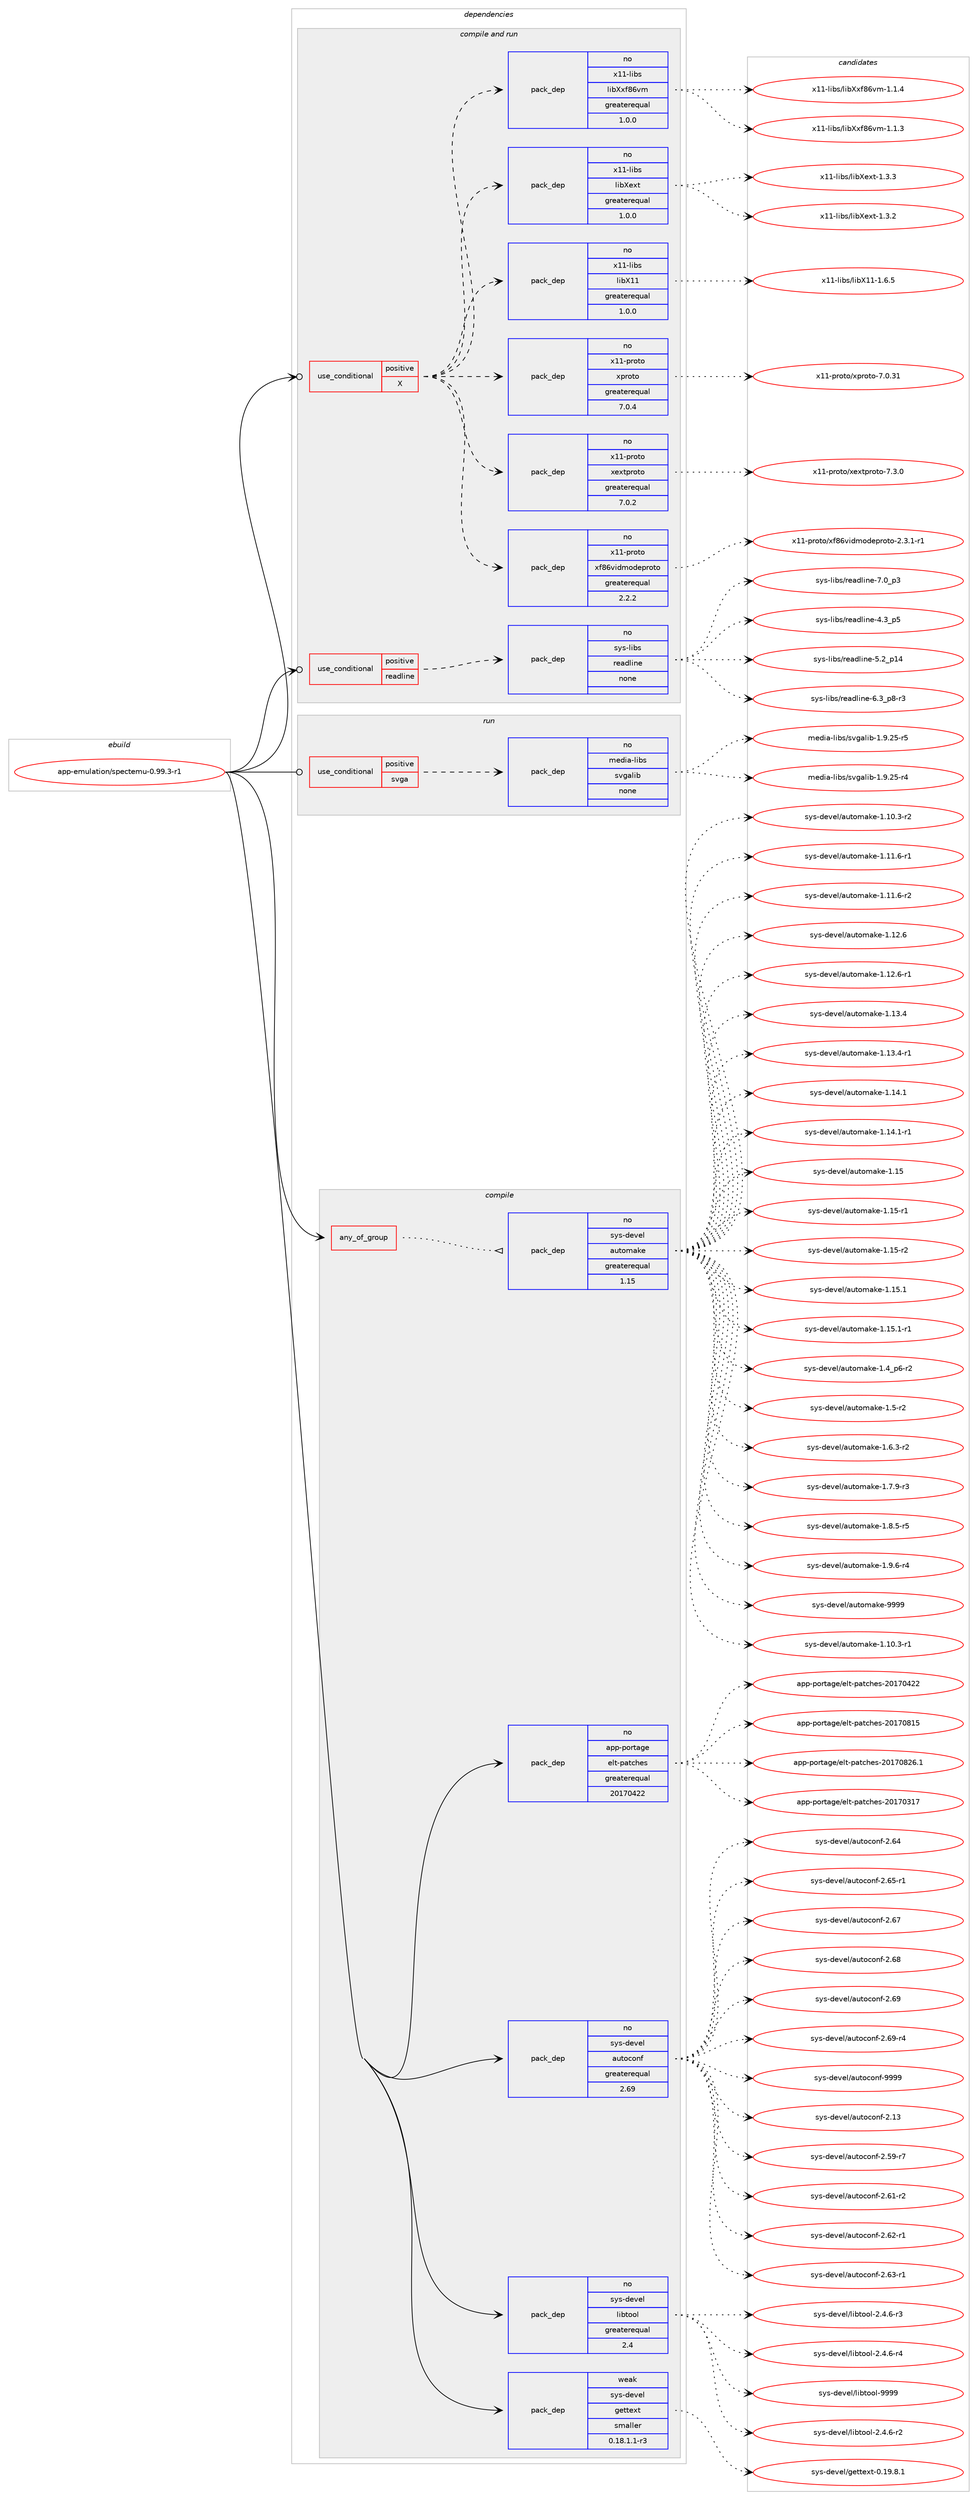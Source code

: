 digraph prolog {

# *************
# Graph options
# *************

newrank=true;
concentrate=true;
compound=true;
graph [rankdir=LR,fontname=Helvetica,fontsize=10,ranksep=1.5];#, ranksep=2.5, nodesep=0.2];
edge  [arrowhead=vee];
node  [fontname=Helvetica,fontsize=10];

# **********
# The ebuild
# **********

subgraph cluster_leftcol {
color=gray;
rank=same;
label=<<i>ebuild</i>>;
id [label="app-emulation/spectemu-0.99.3-r1", color=red, width=4, href="../app-emulation/spectemu-0.99.3-r1.svg"];
}

# ****************
# The dependencies
# ****************

subgraph cluster_midcol {
color=gray;
label=<<i>dependencies</i>>;
subgraph cluster_compile {
fillcolor="#eeeeee";
style=filled;
label=<<i>compile</i>>;
subgraph any461 {
dependency24879 [label=<<TABLE BORDER="0" CELLBORDER="1" CELLSPACING="0" CELLPADDING="4"><TR><TD CELLPADDING="10">any_of_group</TD></TR></TABLE>>, shape=none, color=red];subgraph pack18244 {
dependency24880 [label=<<TABLE BORDER="0" CELLBORDER="1" CELLSPACING="0" CELLPADDING="4" WIDTH="220"><TR><TD ROWSPAN="6" CELLPADDING="30">pack_dep</TD></TR><TR><TD WIDTH="110">no</TD></TR><TR><TD>sys-devel</TD></TR><TR><TD>automake</TD></TR><TR><TD>greaterequal</TD></TR><TR><TD>1.15</TD></TR></TABLE>>, shape=none, color=blue];
}
dependency24879:e -> dependency24880:w [weight=20,style="dotted",arrowhead="oinv"];
}
id:e -> dependency24879:w [weight=20,style="solid",arrowhead="vee"];
subgraph pack18245 {
dependency24881 [label=<<TABLE BORDER="0" CELLBORDER="1" CELLSPACING="0" CELLPADDING="4" WIDTH="220"><TR><TD ROWSPAN="6" CELLPADDING="30">pack_dep</TD></TR><TR><TD WIDTH="110">no</TD></TR><TR><TD>app-portage</TD></TR><TR><TD>elt-patches</TD></TR><TR><TD>greaterequal</TD></TR><TR><TD>20170422</TD></TR></TABLE>>, shape=none, color=blue];
}
id:e -> dependency24881:w [weight=20,style="solid",arrowhead="vee"];
subgraph pack18246 {
dependency24882 [label=<<TABLE BORDER="0" CELLBORDER="1" CELLSPACING="0" CELLPADDING="4" WIDTH="220"><TR><TD ROWSPAN="6" CELLPADDING="30">pack_dep</TD></TR><TR><TD WIDTH="110">no</TD></TR><TR><TD>sys-devel</TD></TR><TR><TD>autoconf</TD></TR><TR><TD>greaterequal</TD></TR><TR><TD>2.69</TD></TR></TABLE>>, shape=none, color=blue];
}
id:e -> dependency24882:w [weight=20,style="solid",arrowhead="vee"];
subgraph pack18247 {
dependency24883 [label=<<TABLE BORDER="0" CELLBORDER="1" CELLSPACING="0" CELLPADDING="4" WIDTH="220"><TR><TD ROWSPAN="6" CELLPADDING="30">pack_dep</TD></TR><TR><TD WIDTH="110">no</TD></TR><TR><TD>sys-devel</TD></TR><TR><TD>libtool</TD></TR><TR><TD>greaterequal</TD></TR><TR><TD>2.4</TD></TR></TABLE>>, shape=none, color=blue];
}
id:e -> dependency24883:w [weight=20,style="solid",arrowhead="vee"];
subgraph pack18248 {
dependency24884 [label=<<TABLE BORDER="0" CELLBORDER="1" CELLSPACING="0" CELLPADDING="4" WIDTH="220"><TR><TD ROWSPAN="6" CELLPADDING="30">pack_dep</TD></TR><TR><TD WIDTH="110">weak</TD></TR><TR><TD>sys-devel</TD></TR><TR><TD>gettext</TD></TR><TR><TD>smaller</TD></TR><TR><TD>0.18.1.1-r3</TD></TR></TABLE>>, shape=none, color=blue];
}
id:e -> dependency24884:w [weight=20,style="solid",arrowhead="vee"];
}
subgraph cluster_compileandrun {
fillcolor="#eeeeee";
style=filled;
label=<<i>compile and run</i>>;
subgraph cond6170 {
dependency24885 [label=<<TABLE BORDER="0" CELLBORDER="1" CELLSPACING="0" CELLPADDING="4"><TR><TD ROWSPAN="3" CELLPADDING="10">use_conditional</TD></TR><TR><TD>positive</TD></TR><TR><TD>X</TD></TR></TABLE>>, shape=none, color=red];
subgraph pack18249 {
dependency24886 [label=<<TABLE BORDER="0" CELLBORDER="1" CELLSPACING="0" CELLPADDING="4" WIDTH="220"><TR><TD ROWSPAN="6" CELLPADDING="30">pack_dep</TD></TR><TR><TD WIDTH="110">no</TD></TR><TR><TD>x11-proto</TD></TR><TR><TD>xf86vidmodeproto</TD></TR><TR><TD>greaterequal</TD></TR><TR><TD>2.2.2</TD></TR></TABLE>>, shape=none, color=blue];
}
dependency24885:e -> dependency24886:w [weight=20,style="dashed",arrowhead="vee"];
subgraph pack18250 {
dependency24887 [label=<<TABLE BORDER="0" CELLBORDER="1" CELLSPACING="0" CELLPADDING="4" WIDTH="220"><TR><TD ROWSPAN="6" CELLPADDING="30">pack_dep</TD></TR><TR><TD WIDTH="110">no</TD></TR><TR><TD>x11-proto</TD></TR><TR><TD>xextproto</TD></TR><TR><TD>greaterequal</TD></TR><TR><TD>7.0.2</TD></TR></TABLE>>, shape=none, color=blue];
}
dependency24885:e -> dependency24887:w [weight=20,style="dashed",arrowhead="vee"];
subgraph pack18251 {
dependency24888 [label=<<TABLE BORDER="0" CELLBORDER="1" CELLSPACING="0" CELLPADDING="4" WIDTH="220"><TR><TD ROWSPAN="6" CELLPADDING="30">pack_dep</TD></TR><TR><TD WIDTH="110">no</TD></TR><TR><TD>x11-proto</TD></TR><TR><TD>xproto</TD></TR><TR><TD>greaterequal</TD></TR><TR><TD>7.0.4</TD></TR></TABLE>>, shape=none, color=blue];
}
dependency24885:e -> dependency24888:w [weight=20,style="dashed",arrowhead="vee"];
subgraph pack18252 {
dependency24889 [label=<<TABLE BORDER="0" CELLBORDER="1" CELLSPACING="0" CELLPADDING="4" WIDTH="220"><TR><TD ROWSPAN="6" CELLPADDING="30">pack_dep</TD></TR><TR><TD WIDTH="110">no</TD></TR><TR><TD>x11-libs</TD></TR><TR><TD>libX11</TD></TR><TR><TD>greaterequal</TD></TR><TR><TD>1.0.0</TD></TR></TABLE>>, shape=none, color=blue];
}
dependency24885:e -> dependency24889:w [weight=20,style="dashed",arrowhead="vee"];
subgraph pack18253 {
dependency24890 [label=<<TABLE BORDER="0" CELLBORDER="1" CELLSPACING="0" CELLPADDING="4" WIDTH="220"><TR><TD ROWSPAN="6" CELLPADDING="30">pack_dep</TD></TR><TR><TD WIDTH="110">no</TD></TR><TR><TD>x11-libs</TD></TR><TR><TD>libXext</TD></TR><TR><TD>greaterequal</TD></TR><TR><TD>1.0.0</TD></TR></TABLE>>, shape=none, color=blue];
}
dependency24885:e -> dependency24890:w [weight=20,style="dashed",arrowhead="vee"];
subgraph pack18254 {
dependency24891 [label=<<TABLE BORDER="0" CELLBORDER="1" CELLSPACING="0" CELLPADDING="4" WIDTH="220"><TR><TD ROWSPAN="6" CELLPADDING="30">pack_dep</TD></TR><TR><TD WIDTH="110">no</TD></TR><TR><TD>x11-libs</TD></TR><TR><TD>libXxf86vm</TD></TR><TR><TD>greaterequal</TD></TR><TR><TD>1.0.0</TD></TR></TABLE>>, shape=none, color=blue];
}
dependency24885:e -> dependency24891:w [weight=20,style="dashed",arrowhead="vee"];
}
id:e -> dependency24885:w [weight=20,style="solid",arrowhead="odotvee"];
subgraph cond6171 {
dependency24892 [label=<<TABLE BORDER="0" CELLBORDER="1" CELLSPACING="0" CELLPADDING="4"><TR><TD ROWSPAN="3" CELLPADDING="10">use_conditional</TD></TR><TR><TD>positive</TD></TR><TR><TD>readline</TD></TR></TABLE>>, shape=none, color=red];
subgraph pack18255 {
dependency24893 [label=<<TABLE BORDER="0" CELLBORDER="1" CELLSPACING="0" CELLPADDING="4" WIDTH="220"><TR><TD ROWSPAN="6" CELLPADDING="30">pack_dep</TD></TR><TR><TD WIDTH="110">no</TD></TR><TR><TD>sys-libs</TD></TR><TR><TD>readline</TD></TR><TR><TD>none</TD></TR><TR><TD></TD></TR></TABLE>>, shape=none, color=blue];
}
dependency24892:e -> dependency24893:w [weight=20,style="dashed",arrowhead="vee"];
}
id:e -> dependency24892:w [weight=20,style="solid",arrowhead="odotvee"];
}
subgraph cluster_run {
fillcolor="#eeeeee";
style=filled;
label=<<i>run</i>>;
subgraph cond6172 {
dependency24894 [label=<<TABLE BORDER="0" CELLBORDER="1" CELLSPACING="0" CELLPADDING="4"><TR><TD ROWSPAN="3" CELLPADDING="10">use_conditional</TD></TR><TR><TD>positive</TD></TR><TR><TD>svga</TD></TR></TABLE>>, shape=none, color=red];
subgraph pack18256 {
dependency24895 [label=<<TABLE BORDER="0" CELLBORDER="1" CELLSPACING="0" CELLPADDING="4" WIDTH="220"><TR><TD ROWSPAN="6" CELLPADDING="30">pack_dep</TD></TR><TR><TD WIDTH="110">no</TD></TR><TR><TD>media-libs</TD></TR><TR><TD>svgalib</TD></TR><TR><TD>none</TD></TR><TR><TD></TD></TR></TABLE>>, shape=none, color=blue];
}
dependency24894:e -> dependency24895:w [weight=20,style="dashed",arrowhead="vee"];
}
id:e -> dependency24894:w [weight=20,style="solid",arrowhead="odot"];
}
}

# **************
# The candidates
# **************

subgraph cluster_choices {
rank=same;
color=gray;
label=<<i>candidates</i>>;

subgraph choice18244 {
color=black;
nodesep=1;
choice11512111545100101118101108479711711611110997107101454946494846514511449 [label="sys-devel/automake-1.10.3-r1", color=red, width=4,href="../sys-devel/automake-1.10.3-r1.svg"];
choice11512111545100101118101108479711711611110997107101454946494846514511450 [label="sys-devel/automake-1.10.3-r2", color=red, width=4,href="../sys-devel/automake-1.10.3-r2.svg"];
choice11512111545100101118101108479711711611110997107101454946494946544511449 [label="sys-devel/automake-1.11.6-r1", color=red, width=4,href="../sys-devel/automake-1.11.6-r1.svg"];
choice11512111545100101118101108479711711611110997107101454946494946544511450 [label="sys-devel/automake-1.11.6-r2", color=red, width=4,href="../sys-devel/automake-1.11.6-r2.svg"];
choice1151211154510010111810110847971171161111099710710145494649504654 [label="sys-devel/automake-1.12.6", color=red, width=4,href="../sys-devel/automake-1.12.6.svg"];
choice11512111545100101118101108479711711611110997107101454946495046544511449 [label="sys-devel/automake-1.12.6-r1", color=red, width=4,href="../sys-devel/automake-1.12.6-r1.svg"];
choice1151211154510010111810110847971171161111099710710145494649514652 [label="sys-devel/automake-1.13.4", color=red, width=4,href="../sys-devel/automake-1.13.4.svg"];
choice11512111545100101118101108479711711611110997107101454946495146524511449 [label="sys-devel/automake-1.13.4-r1", color=red, width=4,href="../sys-devel/automake-1.13.4-r1.svg"];
choice1151211154510010111810110847971171161111099710710145494649524649 [label="sys-devel/automake-1.14.1", color=red, width=4,href="../sys-devel/automake-1.14.1.svg"];
choice11512111545100101118101108479711711611110997107101454946495246494511449 [label="sys-devel/automake-1.14.1-r1", color=red, width=4,href="../sys-devel/automake-1.14.1-r1.svg"];
choice115121115451001011181011084797117116111109971071014549464953 [label="sys-devel/automake-1.15", color=red, width=4,href="../sys-devel/automake-1.15.svg"];
choice1151211154510010111810110847971171161111099710710145494649534511449 [label="sys-devel/automake-1.15-r1", color=red, width=4,href="../sys-devel/automake-1.15-r1.svg"];
choice1151211154510010111810110847971171161111099710710145494649534511450 [label="sys-devel/automake-1.15-r2", color=red, width=4,href="../sys-devel/automake-1.15-r2.svg"];
choice1151211154510010111810110847971171161111099710710145494649534649 [label="sys-devel/automake-1.15.1", color=red, width=4,href="../sys-devel/automake-1.15.1.svg"];
choice11512111545100101118101108479711711611110997107101454946495346494511449 [label="sys-devel/automake-1.15.1-r1", color=red, width=4,href="../sys-devel/automake-1.15.1-r1.svg"];
choice115121115451001011181011084797117116111109971071014549465295112544511450 [label="sys-devel/automake-1.4_p6-r2", color=red, width=4,href="../sys-devel/automake-1.4_p6-r2.svg"];
choice11512111545100101118101108479711711611110997107101454946534511450 [label="sys-devel/automake-1.5-r2", color=red, width=4,href="../sys-devel/automake-1.5-r2.svg"];
choice115121115451001011181011084797117116111109971071014549465446514511450 [label="sys-devel/automake-1.6.3-r2", color=red, width=4,href="../sys-devel/automake-1.6.3-r2.svg"];
choice115121115451001011181011084797117116111109971071014549465546574511451 [label="sys-devel/automake-1.7.9-r3", color=red, width=4,href="../sys-devel/automake-1.7.9-r3.svg"];
choice115121115451001011181011084797117116111109971071014549465646534511453 [label="sys-devel/automake-1.8.5-r5", color=red, width=4,href="../sys-devel/automake-1.8.5-r5.svg"];
choice115121115451001011181011084797117116111109971071014549465746544511452 [label="sys-devel/automake-1.9.6-r4", color=red, width=4,href="../sys-devel/automake-1.9.6-r4.svg"];
choice115121115451001011181011084797117116111109971071014557575757 [label="sys-devel/automake-9999", color=red, width=4,href="../sys-devel/automake-9999.svg"];
dependency24880:e -> choice11512111545100101118101108479711711611110997107101454946494846514511449:w [style=dotted,weight="100"];
dependency24880:e -> choice11512111545100101118101108479711711611110997107101454946494846514511450:w [style=dotted,weight="100"];
dependency24880:e -> choice11512111545100101118101108479711711611110997107101454946494946544511449:w [style=dotted,weight="100"];
dependency24880:e -> choice11512111545100101118101108479711711611110997107101454946494946544511450:w [style=dotted,weight="100"];
dependency24880:e -> choice1151211154510010111810110847971171161111099710710145494649504654:w [style=dotted,weight="100"];
dependency24880:e -> choice11512111545100101118101108479711711611110997107101454946495046544511449:w [style=dotted,weight="100"];
dependency24880:e -> choice1151211154510010111810110847971171161111099710710145494649514652:w [style=dotted,weight="100"];
dependency24880:e -> choice11512111545100101118101108479711711611110997107101454946495146524511449:w [style=dotted,weight="100"];
dependency24880:e -> choice1151211154510010111810110847971171161111099710710145494649524649:w [style=dotted,weight="100"];
dependency24880:e -> choice11512111545100101118101108479711711611110997107101454946495246494511449:w [style=dotted,weight="100"];
dependency24880:e -> choice115121115451001011181011084797117116111109971071014549464953:w [style=dotted,weight="100"];
dependency24880:e -> choice1151211154510010111810110847971171161111099710710145494649534511449:w [style=dotted,weight="100"];
dependency24880:e -> choice1151211154510010111810110847971171161111099710710145494649534511450:w [style=dotted,weight="100"];
dependency24880:e -> choice1151211154510010111810110847971171161111099710710145494649534649:w [style=dotted,weight="100"];
dependency24880:e -> choice11512111545100101118101108479711711611110997107101454946495346494511449:w [style=dotted,weight="100"];
dependency24880:e -> choice115121115451001011181011084797117116111109971071014549465295112544511450:w [style=dotted,weight="100"];
dependency24880:e -> choice11512111545100101118101108479711711611110997107101454946534511450:w [style=dotted,weight="100"];
dependency24880:e -> choice115121115451001011181011084797117116111109971071014549465446514511450:w [style=dotted,weight="100"];
dependency24880:e -> choice115121115451001011181011084797117116111109971071014549465546574511451:w [style=dotted,weight="100"];
dependency24880:e -> choice115121115451001011181011084797117116111109971071014549465646534511453:w [style=dotted,weight="100"];
dependency24880:e -> choice115121115451001011181011084797117116111109971071014549465746544511452:w [style=dotted,weight="100"];
dependency24880:e -> choice115121115451001011181011084797117116111109971071014557575757:w [style=dotted,weight="100"];
}
subgraph choice18245 {
color=black;
nodesep=1;
choice97112112451121111141169710310147101108116451129711699104101115455048495548514955 [label="app-portage/elt-patches-20170317", color=red, width=4,href="../app-portage/elt-patches-20170317.svg"];
choice97112112451121111141169710310147101108116451129711699104101115455048495548525050 [label="app-portage/elt-patches-20170422", color=red, width=4,href="../app-portage/elt-patches-20170422.svg"];
choice97112112451121111141169710310147101108116451129711699104101115455048495548564953 [label="app-portage/elt-patches-20170815", color=red, width=4,href="../app-portage/elt-patches-20170815.svg"];
choice971121124511211111411697103101471011081164511297116991041011154550484955485650544649 [label="app-portage/elt-patches-20170826.1", color=red, width=4,href="../app-portage/elt-patches-20170826.1.svg"];
dependency24881:e -> choice97112112451121111141169710310147101108116451129711699104101115455048495548514955:w [style=dotted,weight="100"];
dependency24881:e -> choice97112112451121111141169710310147101108116451129711699104101115455048495548525050:w [style=dotted,weight="100"];
dependency24881:e -> choice97112112451121111141169710310147101108116451129711699104101115455048495548564953:w [style=dotted,weight="100"];
dependency24881:e -> choice971121124511211111411697103101471011081164511297116991041011154550484955485650544649:w [style=dotted,weight="100"];
}
subgraph choice18246 {
color=black;
nodesep=1;
choice115121115451001011181011084797117116111991111101024550464951 [label="sys-devel/autoconf-2.13", color=red, width=4,href="../sys-devel/autoconf-2.13.svg"];
choice1151211154510010111810110847971171161119911111010245504653574511455 [label="sys-devel/autoconf-2.59-r7", color=red, width=4,href="../sys-devel/autoconf-2.59-r7.svg"];
choice1151211154510010111810110847971171161119911111010245504654494511450 [label="sys-devel/autoconf-2.61-r2", color=red, width=4,href="../sys-devel/autoconf-2.61-r2.svg"];
choice1151211154510010111810110847971171161119911111010245504654504511449 [label="sys-devel/autoconf-2.62-r1", color=red, width=4,href="../sys-devel/autoconf-2.62-r1.svg"];
choice1151211154510010111810110847971171161119911111010245504654514511449 [label="sys-devel/autoconf-2.63-r1", color=red, width=4,href="../sys-devel/autoconf-2.63-r1.svg"];
choice115121115451001011181011084797117116111991111101024550465452 [label="sys-devel/autoconf-2.64", color=red, width=4,href="../sys-devel/autoconf-2.64.svg"];
choice1151211154510010111810110847971171161119911111010245504654534511449 [label="sys-devel/autoconf-2.65-r1", color=red, width=4,href="../sys-devel/autoconf-2.65-r1.svg"];
choice115121115451001011181011084797117116111991111101024550465455 [label="sys-devel/autoconf-2.67", color=red, width=4,href="../sys-devel/autoconf-2.67.svg"];
choice115121115451001011181011084797117116111991111101024550465456 [label="sys-devel/autoconf-2.68", color=red, width=4,href="../sys-devel/autoconf-2.68.svg"];
choice115121115451001011181011084797117116111991111101024550465457 [label="sys-devel/autoconf-2.69", color=red, width=4,href="../sys-devel/autoconf-2.69.svg"];
choice1151211154510010111810110847971171161119911111010245504654574511452 [label="sys-devel/autoconf-2.69-r4", color=red, width=4,href="../sys-devel/autoconf-2.69-r4.svg"];
choice115121115451001011181011084797117116111991111101024557575757 [label="sys-devel/autoconf-9999", color=red, width=4,href="../sys-devel/autoconf-9999.svg"];
dependency24882:e -> choice115121115451001011181011084797117116111991111101024550464951:w [style=dotted,weight="100"];
dependency24882:e -> choice1151211154510010111810110847971171161119911111010245504653574511455:w [style=dotted,weight="100"];
dependency24882:e -> choice1151211154510010111810110847971171161119911111010245504654494511450:w [style=dotted,weight="100"];
dependency24882:e -> choice1151211154510010111810110847971171161119911111010245504654504511449:w [style=dotted,weight="100"];
dependency24882:e -> choice1151211154510010111810110847971171161119911111010245504654514511449:w [style=dotted,weight="100"];
dependency24882:e -> choice115121115451001011181011084797117116111991111101024550465452:w [style=dotted,weight="100"];
dependency24882:e -> choice1151211154510010111810110847971171161119911111010245504654534511449:w [style=dotted,weight="100"];
dependency24882:e -> choice115121115451001011181011084797117116111991111101024550465455:w [style=dotted,weight="100"];
dependency24882:e -> choice115121115451001011181011084797117116111991111101024550465456:w [style=dotted,weight="100"];
dependency24882:e -> choice115121115451001011181011084797117116111991111101024550465457:w [style=dotted,weight="100"];
dependency24882:e -> choice1151211154510010111810110847971171161119911111010245504654574511452:w [style=dotted,weight="100"];
dependency24882:e -> choice115121115451001011181011084797117116111991111101024557575757:w [style=dotted,weight="100"];
}
subgraph choice18247 {
color=black;
nodesep=1;
choice1151211154510010111810110847108105981161111111084550465246544511450 [label="sys-devel/libtool-2.4.6-r2", color=red, width=4,href="../sys-devel/libtool-2.4.6-r2.svg"];
choice1151211154510010111810110847108105981161111111084550465246544511451 [label="sys-devel/libtool-2.4.6-r3", color=red, width=4,href="../sys-devel/libtool-2.4.6-r3.svg"];
choice1151211154510010111810110847108105981161111111084550465246544511452 [label="sys-devel/libtool-2.4.6-r4", color=red, width=4,href="../sys-devel/libtool-2.4.6-r4.svg"];
choice1151211154510010111810110847108105981161111111084557575757 [label="sys-devel/libtool-9999", color=red, width=4,href="../sys-devel/libtool-9999.svg"];
dependency24883:e -> choice1151211154510010111810110847108105981161111111084550465246544511450:w [style=dotted,weight="100"];
dependency24883:e -> choice1151211154510010111810110847108105981161111111084550465246544511451:w [style=dotted,weight="100"];
dependency24883:e -> choice1151211154510010111810110847108105981161111111084550465246544511452:w [style=dotted,weight="100"];
dependency24883:e -> choice1151211154510010111810110847108105981161111111084557575757:w [style=dotted,weight="100"];
}
subgraph choice18248 {
color=black;
nodesep=1;
choice1151211154510010111810110847103101116116101120116454846495746564649 [label="sys-devel/gettext-0.19.8.1", color=red, width=4,href="../sys-devel/gettext-0.19.8.1.svg"];
dependency24884:e -> choice1151211154510010111810110847103101116116101120116454846495746564649:w [style=dotted,weight="100"];
}
subgraph choice18249 {
color=black;
nodesep=1;
choice1204949451121141111161114712010256541181051001091111001011121141111161114550465146494511449 [label="x11-proto/xf86vidmodeproto-2.3.1-r1", color=red, width=4,href="../x11-proto/xf86vidmodeproto-2.3.1-r1.svg"];
dependency24886:e -> choice1204949451121141111161114712010256541181051001091111001011121141111161114550465146494511449:w [style=dotted,weight="100"];
}
subgraph choice18250 {
color=black;
nodesep=1;
choice12049494511211411111611147120101120116112114111116111455546514648 [label="x11-proto/xextproto-7.3.0", color=red, width=4,href="../x11-proto/xextproto-7.3.0.svg"];
dependency24887:e -> choice12049494511211411111611147120101120116112114111116111455546514648:w [style=dotted,weight="100"];
}
subgraph choice18251 {
color=black;
nodesep=1;
choice1204949451121141111161114712011211411111611145554648465149 [label="x11-proto/xproto-7.0.31", color=red, width=4,href="../x11-proto/xproto-7.0.31.svg"];
dependency24888:e -> choice1204949451121141111161114712011211411111611145554648465149:w [style=dotted,weight="100"];
}
subgraph choice18252 {
color=black;
nodesep=1;
choice120494945108105981154710810598884949454946544653 [label="x11-libs/libX11-1.6.5", color=red, width=4,href="../x11-libs/libX11-1.6.5.svg"];
dependency24889:e -> choice120494945108105981154710810598884949454946544653:w [style=dotted,weight="100"];
}
subgraph choice18253 {
color=black;
nodesep=1;
choice12049494510810598115471081059888101120116454946514650 [label="x11-libs/libXext-1.3.2", color=red, width=4,href="../x11-libs/libXext-1.3.2.svg"];
choice12049494510810598115471081059888101120116454946514651 [label="x11-libs/libXext-1.3.3", color=red, width=4,href="../x11-libs/libXext-1.3.3.svg"];
dependency24890:e -> choice12049494510810598115471081059888101120116454946514650:w [style=dotted,weight="100"];
dependency24890:e -> choice12049494510810598115471081059888101120116454946514651:w [style=dotted,weight="100"];
}
subgraph choice18254 {
color=black;
nodesep=1;
choice120494945108105981154710810598881201025654118109454946494651 [label="x11-libs/libXxf86vm-1.1.3", color=red, width=4,href="../x11-libs/libXxf86vm-1.1.3.svg"];
choice120494945108105981154710810598881201025654118109454946494652 [label="x11-libs/libXxf86vm-1.1.4", color=red, width=4,href="../x11-libs/libXxf86vm-1.1.4.svg"];
dependency24891:e -> choice120494945108105981154710810598881201025654118109454946494651:w [style=dotted,weight="100"];
dependency24891:e -> choice120494945108105981154710810598881201025654118109454946494652:w [style=dotted,weight="100"];
}
subgraph choice18255 {
color=black;
nodesep=1;
choice11512111545108105981154711410197100108105110101455246519511253 [label="sys-libs/readline-4.3_p5", color=red, width=4,href="../sys-libs/readline-4.3_p5.svg"];
choice1151211154510810598115471141019710010810511010145534650951124952 [label="sys-libs/readline-5.2_p14", color=red, width=4,href="../sys-libs/readline-5.2_p14.svg"];
choice115121115451081059811547114101971001081051101014554465195112564511451 [label="sys-libs/readline-6.3_p8-r3", color=red, width=4,href="../sys-libs/readline-6.3_p8-r3.svg"];
choice11512111545108105981154711410197100108105110101455546489511251 [label="sys-libs/readline-7.0_p3", color=red, width=4,href="../sys-libs/readline-7.0_p3.svg"];
dependency24893:e -> choice11512111545108105981154711410197100108105110101455246519511253:w [style=dotted,weight="100"];
dependency24893:e -> choice1151211154510810598115471141019710010810511010145534650951124952:w [style=dotted,weight="100"];
dependency24893:e -> choice115121115451081059811547114101971001081051101014554465195112564511451:w [style=dotted,weight="100"];
dependency24893:e -> choice11512111545108105981154711410197100108105110101455546489511251:w [style=dotted,weight="100"];
}
subgraph choice18256 {
color=black;
nodesep=1;
choice109101100105974510810598115471151181039710810598454946574650534511452 [label="media-libs/svgalib-1.9.25-r4", color=red, width=4,href="../media-libs/svgalib-1.9.25-r4.svg"];
choice109101100105974510810598115471151181039710810598454946574650534511453 [label="media-libs/svgalib-1.9.25-r5", color=red, width=4,href="../media-libs/svgalib-1.9.25-r5.svg"];
dependency24895:e -> choice109101100105974510810598115471151181039710810598454946574650534511452:w [style=dotted,weight="100"];
dependency24895:e -> choice109101100105974510810598115471151181039710810598454946574650534511453:w [style=dotted,weight="100"];
}
}

}
